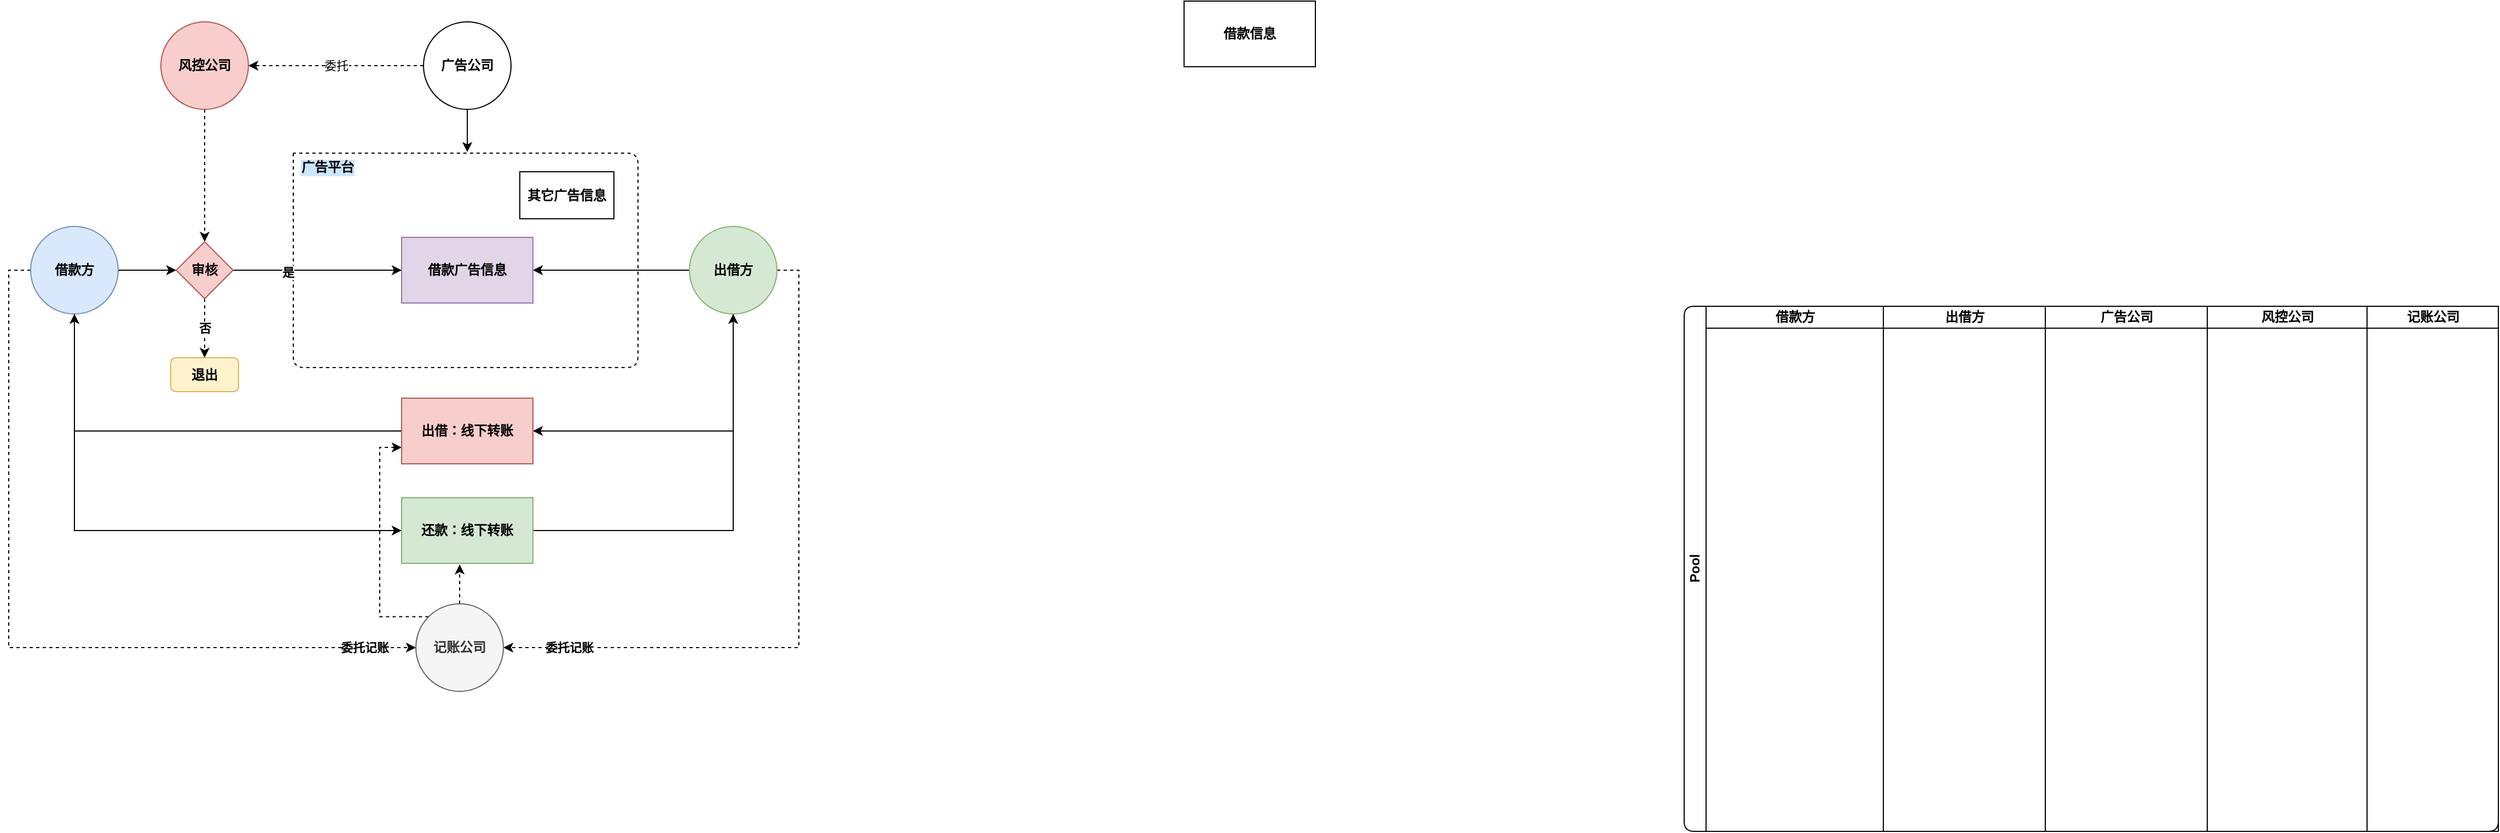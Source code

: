 <mxfile version="13.0.1" type="github">
  <diagram id="ckfXY8xdF6HMiDo0OfL2" name="Page-1">
    <mxGraphModel dx="1822" dy="362" grid="0" gridSize="10" guides="1" tooltips="1" connect="1" arrows="1" fold="1" page="0" pageScale="1" pageWidth="827" pageHeight="1169" math="0" shadow="0">
      <root>
        <mxCell id="0" />
        <mxCell id="1" parent="0" />
        <mxCell id="n2W3-XKyU9g3LvurngLY-2" value="借款广告信息" style="rounded=0;whiteSpace=wrap;html=1;fontStyle=1;fillColor=#e1d5e7;strokeColor=#9673a6;" vertex="1" parent="1">
          <mxGeometry x="174" y="770" width="120" height="60" as="geometry" />
        </mxCell>
        <mxCell id="n2W3-XKyU9g3LvurngLY-19" style="edgeStyle=orthogonalEdgeStyle;rounded=0;orthogonalLoop=1;jettySize=auto;html=1;exitX=1;exitY=0.5;exitDx=0;exitDy=0;" edge="1" parent="1" source="n2W3-XKyU9g3LvurngLY-4" target="n2W3-XKyU9g3LvurngLY-17">
          <mxGeometry relative="1" as="geometry" />
        </mxCell>
        <mxCell id="n2W3-XKyU9g3LvurngLY-44" style="edgeStyle=orthogonalEdgeStyle;rounded=0;orthogonalLoop=1;jettySize=auto;html=1;exitX=0.5;exitY=1;exitDx=0;exitDy=0;entryX=0;entryY=0.5;entryDx=0;entryDy=0;" edge="1" parent="1" source="n2W3-XKyU9g3LvurngLY-4" target="n2W3-XKyU9g3LvurngLY-43">
          <mxGeometry relative="1" as="geometry" />
        </mxCell>
        <mxCell id="n2W3-XKyU9g3LvurngLY-47" style="edgeStyle=orthogonalEdgeStyle;rounded=0;orthogonalLoop=1;jettySize=auto;html=1;exitX=0;exitY=0.5;exitDx=0;exitDy=0;entryX=0;entryY=0.5;entryDx=0;entryDy=0;dashed=1;" edge="1" parent="1" source="n2W3-XKyU9g3LvurngLY-4" target="n2W3-XKyU9g3LvurngLY-7">
          <mxGeometry relative="1" as="geometry" />
        </mxCell>
        <mxCell id="n2W3-XKyU9g3LvurngLY-48" value="委托记账" style="edgeLabel;html=1;align=center;verticalAlign=middle;resizable=0;points=[];fontStyle=1" vertex="1" connectable="0" parent="n2W3-XKyU9g3LvurngLY-47">
          <mxGeometry x="0.278" y="2" relative="1" as="geometry">
            <mxPoint x="219" y="2" as="offset" />
          </mxGeometry>
        </mxCell>
        <mxCell id="n2W3-XKyU9g3LvurngLY-4" value="借款方" style="ellipse;whiteSpace=wrap;html=1;aspect=fixed;fillColor=#dae8fc;strokeColor=#6c8ebf;fontStyle=1" vertex="1" parent="1">
          <mxGeometry x="-165" y="760" width="80" height="80" as="geometry" />
        </mxCell>
        <mxCell id="n2W3-XKyU9g3LvurngLY-27" style="edgeStyle=orthogonalEdgeStyle;rounded=0;orthogonalLoop=1;jettySize=auto;html=1;exitX=0;exitY=0.5;exitDx=0;exitDy=0;entryX=1;entryY=0.5;entryDx=0;entryDy=0;" edge="1" parent="1" source="n2W3-XKyU9g3LvurngLY-5" target="n2W3-XKyU9g3LvurngLY-2">
          <mxGeometry relative="1" as="geometry" />
        </mxCell>
        <mxCell id="n2W3-XKyU9g3LvurngLY-41" style="edgeStyle=orthogonalEdgeStyle;rounded=0;orthogonalLoop=1;jettySize=auto;html=1;exitX=0.5;exitY=1;exitDx=0;exitDy=0;entryX=1;entryY=0.5;entryDx=0;entryDy=0;" edge="1" parent="1" source="n2W3-XKyU9g3LvurngLY-5" target="n2W3-XKyU9g3LvurngLY-30">
          <mxGeometry relative="1" as="geometry" />
        </mxCell>
        <mxCell id="n2W3-XKyU9g3LvurngLY-46" style="edgeStyle=orthogonalEdgeStyle;rounded=0;orthogonalLoop=1;jettySize=auto;html=1;exitX=1;exitY=0.5;exitDx=0;exitDy=0;entryX=1;entryY=0.5;entryDx=0;entryDy=0;dashed=1;" edge="1" parent="1" source="n2W3-XKyU9g3LvurngLY-5" target="n2W3-XKyU9g3LvurngLY-7">
          <mxGeometry relative="1" as="geometry" />
        </mxCell>
        <mxCell id="n2W3-XKyU9g3LvurngLY-49" value="委托记账" style="edgeLabel;html=1;align=center;verticalAlign=middle;resizable=0;points=[];fontStyle=1" vertex="1" connectable="0" parent="n2W3-XKyU9g3LvurngLY-46">
          <mxGeometry x="0.813" relative="1" as="geometry">
            <mxPoint as="offset" />
          </mxGeometry>
        </mxCell>
        <mxCell id="n2W3-XKyU9g3LvurngLY-5" value="出借方" style="ellipse;whiteSpace=wrap;html=1;aspect=fixed;fillColor=#d5e8d4;strokeColor=#82b366;fontStyle=1" vertex="1" parent="1">
          <mxGeometry x="437" y="760" width="80" height="80" as="geometry" />
        </mxCell>
        <mxCell id="n2W3-XKyU9g3LvurngLY-18" style="edgeStyle=orthogonalEdgeStyle;rounded=0;orthogonalLoop=1;jettySize=auto;html=1;exitX=0.5;exitY=1;exitDx=0;exitDy=0;entryX=0.5;entryY=0;entryDx=0;entryDy=0;dashed=1;" edge="1" parent="1" source="n2W3-XKyU9g3LvurngLY-6" target="n2W3-XKyU9g3LvurngLY-17">
          <mxGeometry relative="1" as="geometry" />
        </mxCell>
        <mxCell id="n2W3-XKyU9g3LvurngLY-6" value="风控公司" style="ellipse;whiteSpace=wrap;html=1;aspect=fixed;fillColor=#f8cecc;strokeColor=#b85450;fontStyle=1" vertex="1" parent="1">
          <mxGeometry x="-46" y="573" width="80" height="80" as="geometry" />
        </mxCell>
        <mxCell id="n2W3-XKyU9g3LvurngLY-50" style="edgeStyle=orthogonalEdgeStyle;rounded=0;orthogonalLoop=1;jettySize=auto;html=1;exitX=0.5;exitY=0;exitDx=0;exitDy=0;entryX=0.442;entryY=1.017;entryDx=0;entryDy=0;entryPerimeter=0;dashed=1;" edge="1" parent="1" source="n2W3-XKyU9g3LvurngLY-7" target="n2W3-XKyU9g3LvurngLY-43">
          <mxGeometry relative="1" as="geometry" />
        </mxCell>
        <mxCell id="n2W3-XKyU9g3LvurngLY-51" style="edgeStyle=orthogonalEdgeStyle;rounded=0;orthogonalLoop=1;jettySize=auto;html=1;exitX=0;exitY=0;exitDx=0;exitDy=0;entryX=0;entryY=0.75;entryDx=0;entryDy=0;dashed=1;" edge="1" parent="1" source="n2W3-XKyU9g3LvurngLY-7" target="n2W3-XKyU9g3LvurngLY-30">
          <mxGeometry relative="1" as="geometry">
            <Array as="points">
              <mxPoint x="154" y="1117" />
              <mxPoint x="154" y="962" />
            </Array>
          </mxGeometry>
        </mxCell>
        <mxCell id="n2W3-XKyU9g3LvurngLY-7" value="记账公司" style="ellipse;whiteSpace=wrap;html=1;aspect=fixed;fillColor=#f5f5f5;strokeColor=#666666;fontColor=#333333;fontStyle=1" vertex="1" parent="1">
          <mxGeometry x="187" y="1105" width="80" height="80" as="geometry" />
        </mxCell>
        <mxCell id="n2W3-XKyU9g3LvurngLY-8" value="借款信息" style="rounded=0;whiteSpace=wrap;html=1;fontStyle=1" vertex="1" parent="1">
          <mxGeometry x="889" y="554" width="120" height="60" as="geometry" />
        </mxCell>
        <mxCell id="n2W3-XKyU9g3LvurngLY-13" style="edgeStyle=orthogonalEdgeStyle;rounded=0;orthogonalLoop=1;jettySize=auto;html=1;exitX=0.5;exitY=1;exitDx=0;exitDy=0;" edge="1" parent="1" source="n2W3-XKyU9g3LvurngLY-10">
          <mxGeometry relative="1" as="geometry">
            <mxPoint x="234" y="692" as="targetPoint" />
          </mxGeometry>
        </mxCell>
        <mxCell id="n2W3-XKyU9g3LvurngLY-24" value="委托" style="edgeStyle=orthogonalEdgeStyle;rounded=0;orthogonalLoop=1;jettySize=auto;html=1;exitX=0;exitY=0.5;exitDx=0;exitDy=0;dashed=1;" edge="1" parent="1" source="n2W3-XKyU9g3LvurngLY-10" target="n2W3-XKyU9g3LvurngLY-6">
          <mxGeometry relative="1" as="geometry" />
        </mxCell>
        <mxCell id="n2W3-XKyU9g3LvurngLY-10" value="广告公司" style="ellipse;whiteSpace=wrap;html=1;aspect=fixed;fontStyle=1" vertex="1" parent="1">
          <mxGeometry x="194" y="573" width="80" height="80" as="geometry" />
        </mxCell>
        <mxCell id="n2W3-XKyU9g3LvurngLY-11" value="" style="endArrow=none;dashed=1;html=1;" edge="1" parent="1">
          <mxGeometry width="50" height="50" relative="1" as="geometry">
            <mxPoint x="75" y="693" as="sourcePoint" />
            <mxPoint x="75" y="693" as="targetPoint" />
            <Array as="points">
              <mxPoint x="75" y="889" />
              <mxPoint x="390" y="889" />
              <mxPoint x="390" y="693" />
            </Array>
          </mxGeometry>
        </mxCell>
        <mxCell id="n2W3-XKyU9g3LvurngLY-20" style="edgeStyle=orthogonalEdgeStyle;rounded=0;orthogonalLoop=1;jettySize=auto;html=1;exitX=1;exitY=0.5;exitDx=0;exitDy=0;" edge="1" parent="1" source="n2W3-XKyU9g3LvurngLY-17" target="n2W3-XKyU9g3LvurngLY-2">
          <mxGeometry relative="1" as="geometry" />
        </mxCell>
        <mxCell id="n2W3-XKyU9g3LvurngLY-23" value="是" style="edgeLabel;html=1;align=center;verticalAlign=middle;resizable=0;points=[];fontStyle=1" vertex="1" connectable="0" parent="n2W3-XKyU9g3LvurngLY-20">
          <mxGeometry x="-0.358" y="-2" relative="1" as="geometry">
            <mxPoint as="offset" />
          </mxGeometry>
        </mxCell>
        <mxCell id="n2W3-XKyU9g3LvurngLY-26" value="否" style="edgeStyle=orthogonalEdgeStyle;rounded=0;orthogonalLoop=1;jettySize=auto;html=1;exitX=0.5;exitY=1;exitDx=0;exitDy=0;dashed=1;fontStyle=1" edge="1" parent="1" source="n2W3-XKyU9g3LvurngLY-17" target="n2W3-XKyU9g3LvurngLY-25">
          <mxGeometry relative="1" as="geometry">
            <Array as="points">
              <mxPoint x="-6" y="836" />
              <mxPoint x="-6" y="836" />
            </Array>
          </mxGeometry>
        </mxCell>
        <mxCell id="n2W3-XKyU9g3LvurngLY-17" value="审核" style="rhombus;whiteSpace=wrap;html=1;fontStyle=1;fillColor=#f8cecc;strokeColor=#b85450;" vertex="1" parent="1">
          <mxGeometry x="-32" y="774" width="52" height="52" as="geometry" />
        </mxCell>
        <mxCell id="n2W3-XKyU9g3LvurngLY-21" value="广告平台" style="text;html=1;strokeColor=none;fillColor=none;align=center;verticalAlign=middle;whiteSpace=wrap;rounded=1;fontStyle=1;labelBackgroundColor=#CCE5FF;shadow=1;glass=0;strokeWidth=1;" vertex="1" parent="1">
          <mxGeometry x="77" y="696" width="59" height="20" as="geometry" />
        </mxCell>
        <mxCell id="n2W3-XKyU9g3LvurngLY-22" value="其它广告信息" style="rounded=0;whiteSpace=wrap;html=1;fontStyle=1;" vertex="1" parent="1">
          <mxGeometry x="282" y="710" width="86" height="43" as="geometry" />
        </mxCell>
        <mxCell id="n2W3-XKyU9g3LvurngLY-25" value="退出" style="rounded=1;whiteSpace=wrap;html=1;shadow=0;glass=0;labelBackgroundColor=none;strokeWidth=1;fontStyle=1;fillColor=#fff2cc;strokeColor=#d6b656;" vertex="1" parent="1">
          <mxGeometry x="-37" y="880" width="62" height="31" as="geometry" />
        </mxCell>
        <mxCell id="n2W3-XKyU9g3LvurngLY-42" style="edgeStyle=orthogonalEdgeStyle;rounded=0;orthogonalLoop=1;jettySize=auto;html=1;exitX=0;exitY=0.5;exitDx=0;exitDy=0;entryX=0.5;entryY=1;entryDx=0;entryDy=0;" edge="1" parent="1" source="n2W3-XKyU9g3LvurngLY-30" target="n2W3-XKyU9g3LvurngLY-4">
          <mxGeometry relative="1" as="geometry" />
        </mxCell>
        <mxCell id="n2W3-XKyU9g3LvurngLY-30" value="出借：线下转账" style="rounded=0;whiteSpace=wrap;html=1;fontStyle=1;fillColor=#f8cecc;strokeColor=#b85450;" vertex="1" parent="1">
          <mxGeometry x="174" y="917" width="120" height="60" as="geometry" />
        </mxCell>
        <mxCell id="n2W3-XKyU9g3LvurngLY-35" value="Pool" style="swimlane;html=1;childLayout=stackLayout;resizeParent=1;resizeParentMax=0;startSize=20;horizontal=0;horizontalStack=1;rounded=1;shadow=0;glass=0;labelBackgroundColor=none;strokeWidth=1;" vertex="1" parent="1">
          <mxGeometry x="1346" y="833" width="744" height="480" as="geometry" />
        </mxCell>
        <mxCell id="n2W3-XKyU9g3LvurngLY-36" value="借款方" style="swimlane;html=1;startSize=20;" vertex="1" parent="n2W3-XKyU9g3LvurngLY-35">
          <mxGeometry x="20" width="162" height="480" as="geometry" />
        </mxCell>
        <mxCell id="n2W3-XKyU9g3LvurngLY-37" value="出借方" style="swimlane;html=1;startSize=20;" vertex="1" parent="n2W3-XKyU9g3LvurngLY-35">
          <mxGeometry x="182" width="148" height="480" as="geometry" />
        </mxCell>
        <mxCell id="n2W3-XKyU9g3LvurngLY-38" value="广告公司" style="swimlane;html=1;startSize=20;" vertex="1" parent="n2W3-XKyU9g3LvurngLY-35">
          <mxGeometry x="330" width="148" height="480" as="geometry" />
        </mxCell>
        <mxCell id="n2W3-XKyU9g3LvurngLY-39" value="风控公司" style="swimlane;html=1;startSize=20;" vertex="1" parent="n2W3-XKyU9g3LvurngLY-35">
          <mxGeometry x="478" width="146" height="480" as="geometry" />
        </mxCell>
        <mxCell id="n2W3-XKyU9g3LvurngLY-40" value="记账公司" style="swimlane;html=1;startSize=20;" vertex="1" parent="n2W3-XKyU9g3LvurngLY-35">
          <mxGeometry x="624" width="120" height="480" as="geometry" />
        </mxCell>
        <mxCell id="n2W3-XKyU9g3LvurngLY-45" style="edgeStyle=orthogonalEdgeStyle;rounded=0;orthogonalLoop=1;jettySize=auto;html=1;exitX=1;exitY=0.5;exitDx=0;exitDy=0;entryX=0.5;entryY=1;entryDx=0;entryDy=0;" edge="1" parent="1" source="n2W3-XKyU9g3LvurngLY-43" target="n2W3-XKyU9g3LvurngLY-5">
          <mxGeometry relative="1" as="geometry" />
        </mxCell>
        <mxCell id="n2W3-XKyU9g3LvurngLY-43" value="还款：线下转账" style="rounded=0;whiteSpace=wrap;html=1;fontStyle=1;fillColor=#d5e8d4;strokeColor=#82b366;" vertex="1" parent="1">
          <mxGeometry x="174" y="1008" width="120" height="60" as="geometry" />
        </mxCell>
      </root>
    </mxGraphModel>
  </diagram>
</mxfile>

